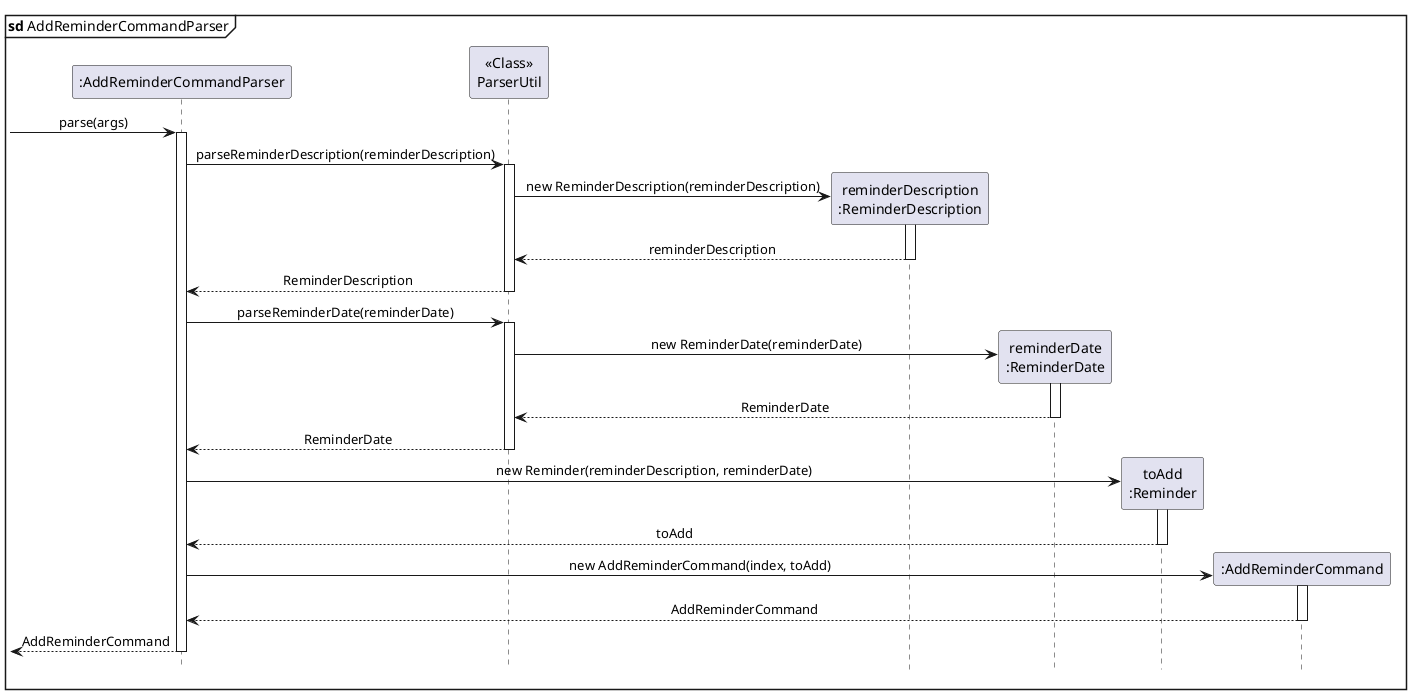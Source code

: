 @startuml
'https://plantuml.com/sequence-diagram

mainframe **sd** AddReminderCommandParser
hide footbox

skinparam Sequence {
    MessageAlign center
    BoxFontSize 15
    BoxPadding 0
    BoxFontColor #FFFFFF
    FontName Arial
}

participant ":AddReminderCommandParser" as AddReminderCommandParser
participant "<<Class>>\nParserUtil" as ParserUtil
participant "reminderDescription\n:ReminderDescription" as ReminderDescription
participant "reminderDate\n:ReminderDate" as ReminderDate
participant "toAdd\n:Reminder" as Reminder
participant ":AddReminderCommand" as AddReminderCommand

-> AddReminderCommandParser : parse(args)

activate AddReminderCommandParser
AddReminderCommandParser -> ParserUtil : parseReminderDescription(reminderDescription)
activate ParserUtil

create ReminderDescription
ParserUtil -> ReminderDescription : new ReminderDescription(reminderDescription)
activate ReminderDescription

ReminderDescription --> ParserUtil: reminderDescription
deactivate ReminderDescription

ParserUtil --> AddReminderCommandParser : ReminderDescription
deactivate ParserUtil

AddReminderCommandParser -> ParserUtil : parseReminderDate(reminderDate)
activate ParserUtil

create ReminderDate
ParserUtil -> ReminderDate : new ReminderDate(reminderDate)
activate ReminderDate

ReminderDate --> ParserUtil : ReminderDate
deactivate ReminderDate

ParserUtil --> AddReminderCommandParser : ReminderDate
deactivate ParserUtil

create Reminder
AddReminderCommandParser -> Reminder : new Reminder(reminderDescription, reminderDate)
activate Reminder

Reminder --> AddReminderCommandParser: toAdd
deactivate Reminder

create AddReminderCommand
AddReminderCommandParser -> AddReminderCommand : new AddReminderCommand(index, toAdd)
activate AddReminderCommand

AddReminderCommand --> AddReminderCommandParser : AddReminderCommand
deactivate AddReminderCommand

<-- AddReminderCommandParser : AddReminderCommand
deactivate AddReminderCommandParser

@enduml

